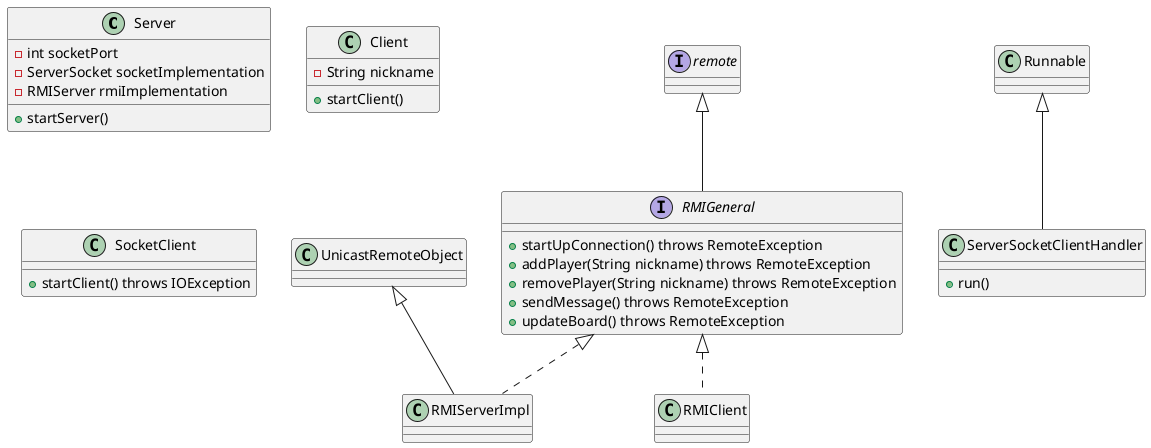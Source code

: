 @startuml

'TODO:  Think about the task division between these classes and the Controllre ones,
'       some of these methods may only launch the controller methods

class Server{
    - int socketPort
    - ServerSocket socketImplementation
    - RMIServer rmiImplementation
    ' contains socket and RMI implementation (not extends them)
    + startServer()
    'Remember to use ExecutorsService object with Executors.newCachedThreadPool() method for socket multi-threading

}

class Client{
    'First of all ask the user which type of connection he/she want to establish
    ' and startClient() will create the connection with the chosen technology
    - String nickname
    + startClient()

}

interface RMIGeneral extends remote{
' General interface inherited by both Client and Server
    + startUpConnection() throws RemoteException
    + addPlayer(String nickname) throws RemoteException
    + removePlayer(String nickname) throws RemoteException
    + sendMessage() throws RemoteException
    + updateBoard() throws RemoteException

}

'RMI call the method in multi-Thread mode by default, we have to ensure the Thread-safety
class RMIServerImpl extends UnicastRemoteObject implements RMIGeneral{

}

class RMIClient implements RMIGeneral{

}

class SocketClient{
    + startClient() throws IOException
}

class ServerSocketClientHandler extends Runnable{
    ''For handle multiple instances of socket connection
    + run()
}

@enduml
